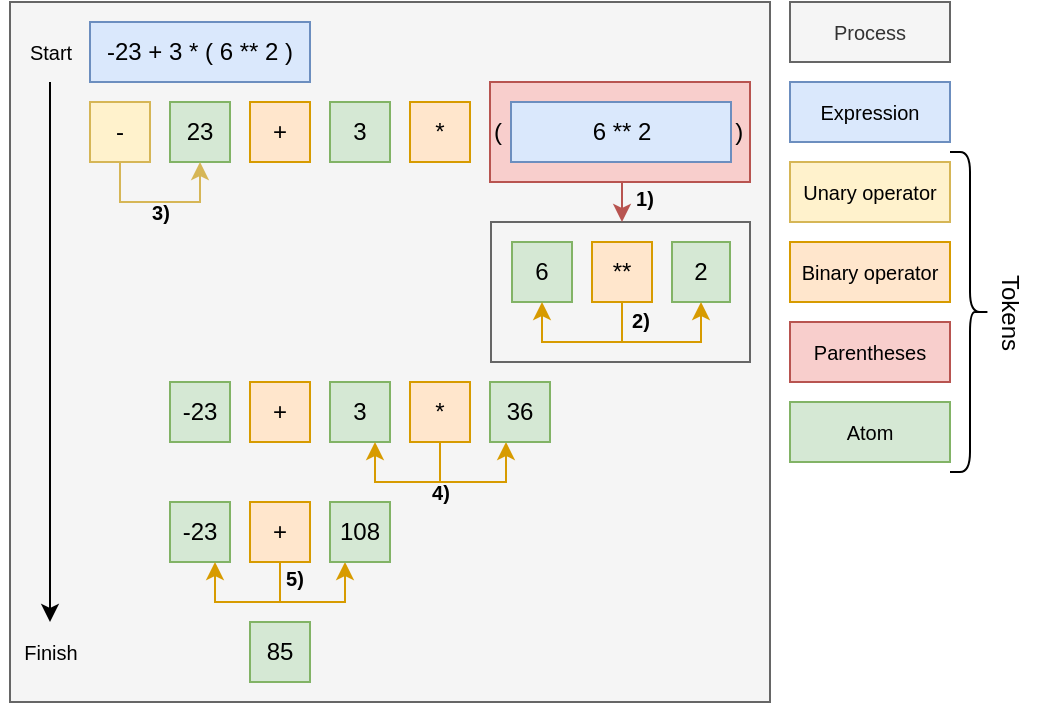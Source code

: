 <mxfile version="21.7.5" type="device">
  <diagram name="Page-1" id="NMJBawRN8JnzJrMokZnd">
    <mxGraphModel dx="877" dy="644" grid="1" gridSize="10" guides="1" tooltips="1" connect="1" arrows="1" fold="1" page="1" pageScale="1" pageWidth="827" pageHeight="1169" math="0" shadow="0">
      <root>
        <mxCell id="0" />
        <mxCell id="1" parent="0" />
        <mxCell id="mno6hQR_YxFKO-npf2fV-60" value="" style="rounded=0;whiteSpace=wrap;html=1;fillColor=#f5f5f5;fontColor=#333333;strokeColor=#666666;" parent="1" vertex="1">
          <mxGeometry x="40" y="40" width="380" height="350" as="geometry" />
        </mxCell>
        <mxCell id="mno6hQR_YxFKO-npf2fV-59" value="" style="rounded=0;whiteSpace=wrap;html=1;fillColor=#f5f5f5;fontColor=#333333;strokeColor=#666666;" parent="1" vertex="1">
          <mxGeometry x="280.5" y="150" width="129.5" height="70" as="geometry" />
        </mxCell>
        <mxCell id="mno6hQR_YxFKO-npf2fV-1" value="-23" style="rounded=0;whiteSpace=wrap;html=1;fillColor=#d5e8d4;strokeColor=#82b366;" parent="1" vertex="1">
          <mxGeometry x="120" y="230" width="30" height="30" as="geometry" />
        </mxCell>
        <mxCell id="mno6hQR_YxFKO-npf2fV-2" value="3" style="rounded=0;whiteSpace=wrap;html=1;fillColor=#d5e8d4;strokeColor=#82b366;" parent="1" vertex="1">
          <mxGeometry x="200" y="230" width="30" height="30" as="geometry" />
        </mxCell>
        <mxCell id="mno6hQR_YxFKO-npf2fV-5" value="+" style="rounded=0;whiteSpace=wrap;html=1;fillColor=#ffe6cc;strokeColor=#d79b00;" parent="1" vertex="1">
          <mxGeometry x="160" y="230" width="30" height="30" as="geometry" />
        </mxCell>
        <mxCell id="mno6hQR_YxFKO-npf2fV-52" style="edgeStyle=orthogonalEdgeStyle;rounded=0;orthogonalLoop=1;jettySize=auto;html=1;exitX=0.5;exitY=1;exitDx=0;exitDy=0;entryX=0.75;entryY=1;entryDx=0;entryDy=0;fillColor=#ffe6cc;strokeColor=#d79b00;" parent="1" source="mno6hQR_YxFKO-npf2fV-6" target="mno6hQR_YxFKO-npf2fV-2" edge="1">
          <mxGeometry relative="1" as="geometry">
            <Array as="points">
              <mxPoint x="255" y="280" />
              <mxPoint x="223" y="280" />
            </Array>
          </mxGeometry>
        </mxCell>
        <mxCell id="mno6hQR_YxFKO-npf2fV-53" style="edgeStyle=orthogonalEdgeStyle;rounded=0;orthogonalLoop=1;jettySize=auto;html=1;exitX=0.5;exitY=1;exitDx=0;exitDy=0;entryX=0.25;entryY=1;entryDx=0;entryDy=0;fillColor=#ffe6cc;strokeColor=#d79b00;" parent="1" source="mno6hQR_YxFKO-npf2fV-6" target="mno6hQR_YxFKO-npf2fV-27" edge="1">
          <mxGeometry relative="1" as="geometry">
            <mxPoint x="312.5" y="270" as="targetPoint" />
            <Array as="points">
              <mxPoint x="255" y="280" />
              <mxPoint x="288" y="280" />
              <mxPoint x="288" y="260" />
            </Array>
          </mxGeometry>
        </mxCell>
        <mxCell id="mno6hQR_YxFKO-npf2fV-6" value="*" style="rounded=0;whiteSpace=wrap;html=1;fillColor=#ffe6cc;strokeColor=#d79b00;" parent="1" vertex="1">
          <mxGeometry x="240" y="230" width="30" height="30" as="geometry" />
        </mxCell>
        <mxCell id="mno6hQR_YxFKO-npf2fV-12" value="Unary operator" style="rounded=0;whiteSpace=wrap;html=1;fillColor=#fff2cc;strokeColor=#d6b656;fontSize=10;" parent="1" vertex="1">
          <mxGeometry x="430" y="120" width="80" height="30" as="geometry" />
        </mxCell>
        <mxCell id="mno6hQR_YxFKO-npf2fV-13" value="Binary operator" style="rounded=0;whiteSpace=wrap;html=1;fillColor=#ffe6cc;strokeColor=#d79b00;fontSize=10;" parent="1" vertex="1">
          <mxGeometry x="430" y="160" width="80" height="30" as="geometry" />
        </mxCell>
        <mxCell id="mno6hQR_YxFKO-npf2fV-14" value="Parentheses" style="rounded=0;whiteSpace=wrap;html=1;align=center;fillColor=#f8cecc;strokeColor=#b85450;fontSize=10;" parent="1" vertex="1">
          <mxGeometry x="430" y="200" width="80" height="30" as="geometry" />
        </mxCell>
        <mxCell id="mno6hQR_YxFKO-npf2fV-15" value="Atom" style="rounded=0;whiteSpace=wrap;html=1;align=center;fillColor=#d5e8d4;strokeColor=#82b366;fontSize=10;" parent="1" vertex="1">
          <mxGeometry x="430" y="240" width="80" height="30" as="geometry" />
        </mxCell>
        <mxCell id="mno6hQR_YxFKO-npf2fV-25" value="Expression" style="rounded=0;whiteSpace=wrap;html=1;fillColor=#dae8fc;strokeColor=#6c8ebf;fontSize=10;" parent="1" vertex="1">
          <mxGeometry x="430" y="80" width="80" height="30" as="geometry" />
        </mxCell>
        <mxCell id="mno6hQR_YxFKO-npf2fV-26" value="-23 + 3 * ( 6 ** 2 )" style="rounded=0;whiteSpace=wrap;html=1;fillColor=#dae8fc;strokeColor=#6c8ebf;" parent="1" vertex="1">
          <mxGeometry x="80" y="50" width="110" height="30" as="geometry" />
        </mxCell>
        <mxCell id="mno6hQR_YxFKO-npf2fV-27" value="36" style="rounded=0;whiteSpace=wrap;html=1;fillColor=#d5e8d4;strokeColor=#82b366;" parent="1" vertex="1">
          <mxGeometry x="280" y="230" width="30" height="30" as="geometry" />
        </mxCell>
        <mxCell id="mno6hQR_YxFKO-npf2fV-58" style="edgeStyle=orthogonalEdgeStyle;rounded=0;orthogonalLoop=1;jettySize=auto;html=1;exitX=0.5;exitY=1;exitDx=0;exitDy=0;fillColor=#f8cecc;strokeColor=#b85450;" parent="1" source="mno6hQR_YxFKO-npf2fV-29" edge="1">
          <mxGeometry relative="1" as="geometry">
            <mxPoint x="346" y="150" as="targetPoint" />
          </mxGeometry>
        </mxCell>
        <mxCell id="mno6hQR_YxFKO-npf2fV-29" value="(&amp;nbsp; &amp;nbsp; &amp;nbsp; &amp;nbsp; &amp;nbsp; &amp;nbsp; &amp;nbsp; &amp;nbsp; &amp;nbsp; &amp;nbsp; &amp;nbsp; &amp;nbsp; &amp;nbsp; &amp;nbsp; &amp;nbsp; &amp;nbsp; &amp;nbsp; &amp;nbsp;)" style="rounded=0;whiteSpace=wrap;html=1;align=left;fillColor=#f8cecc;strokeColor=#b85450;" parent="1" vertex="1">
          <mxGeometry x="280" y="80" width="130" height="50" as="geometry" />
        </mxCell>
        <mxCell id="mno6hQR_YxFKO-npf2fV-30" value="23" style="rounded=0;whiteSpace=wrap;html=1;fillColor=#d5e8d4;strokeColor=#82b366;" parent="1" vertex="1">
          <mxGeometry x="120" y="90" width="30" height="30" as="geometry" />
        </mxCell>
        <mxCell id="mno6hQR_YxFKO-npf2fV-31" value="3" style="rounded=0;whiteSpace=wrap;html=1;fillColor=#d5e8d4;strokeColor=#82b366;" parent="1" vertex="1">
          <mxGeometry x="200" y="90" width="30" height="30" as="geometry" />
        </mxCell>
        <mxCell id="mno6hQR_YxFKO-npf2fV-32" value="6" style="rounded=0;whiteSpace=wrap;html=1;fillColor=#d5e8d4;strokeColor=#82b366;" parent="1" vertex="1">
          <mxGeometry x="291" y="160" width="30" height="30" as="geometry" />
        </mxCell>
        <mxCell id="mno6hQR_YxFKO-npf2fV-33" value="+" style="rounded=0;whiteSpace=wrap;html=1;fillColor=#ffe6cc;strokeColor=#d79b00;" parent="1" vertex="1">
          <mxGeometry x="160" y="90" width="30" height="30" as="geometry" />
        </mxCell>
        <mxCell id="mno6hQR_YxFKO-npf2fV-34" value="*" style="rounded=0;whiteSpace=wrap;html=1;fillColor=#ffe6cc;strokeColor=#d79b00;" parent="1" vertex="1">
          <mxGeometry x="240" y="90" width="30" height="30" as="geometry" />
        </mxCell>
        <mxCell id="mno6hQR_YxFKO-npf2fV-35" value="2" style="rounded=0;whiteSpace=wrap;html=1;fillColor=#d5e8d4;strokeColor=#82b366;" parent="1" vertex="1">
          <mxGeometry x="371" y="160" width="29" height="30" as="geometry" />
        </mxCell>
        <mxCell id="mno6hQR_YxFKO-npf2fV-54" style="edgeStyle=orthogonalEdgeStyle;rounded=0;orthogonalLoop=1;jettySize=auto;html=1;exitX=0.5;exitY=1;exitDx=0;exitDy=0;entryX=0.5;entryY=1;entryDx=0;entryDy=0;fillColor=#ffe6cc;strokeColor=#d79b00;" parent="1" source="mno6hQR_YxFKO-npf2fV-36" target="mno6hQR_YxFKO-npf2fV-32" edge="1">
          <mxGeometry relative="1" as="geometry" />
        </mxCell>
        <mxCell id="mno6hQR_YxFKO-npf2fV-55" style="edgeStyle=orthogonalEdgeStyle;rounded=0;orthogonalLoop=1;jettySize=auto;html=1;exitX=0.5;exitY=1;exitDx=0;exitDy=0;entryX=0.5;entryY=1;entryDx=0;entryDy=0;fillColor=#ffe6cc;strokeColor=#d79b00;" parent="1" source="mno6hQR_YxFKO-npf2fV-36" target="mno6hQR_YxFKO-npf2fV-35" edge="1">
          <mxGeometry relative="1" as="geometry">
            <Array as="points">
              <mxPoint x="346" y="210" />
              <mxPoint x="386" y="210" />
            </Array>
          </mxGeometry>
        </mxCell>
        <mxCell id="mno6hQR_YxFKO-npf2fV-36" value="**" style="rounded=0;whiteSpace=wrap;html=1;fillColor=#ffe6cc;strokeColor=#d79b00;" parent="1" vertex="1">
          <mxGeometry x="331" y="160" width="30" height="30" as="geometry" />
        </mxCell>
        <mxCell id="mno6hQR_YxFKO-npf2fV-37" value="-" style="rounded=0;whiteSpace=wrap;html=1;fillColor=#fff2cc;strokeColor=#d6b656;" parent="1" vertex="1">
          <mxGeometry x="80" y="90" width="30" height="30" as="geometry" />
        </mxCell>
        <mxCell id="mno6hQR_YxFKO-npf2fV-43" value="-23" style="rounded=0;whiteSpace=wrap;html=1;fillColor=#d5e8d4;strokeColor=#82b366;" parent="1" vertex="1">
          <mxGeometry x="120" y="290" width="30" height="30" as="geometry" />
        </mxCell>
        <mxCell id="mno6hQR_YxFKO-npf2fV-45" style="edgeStyle=orthogonalEdgeStyle;rounded=0;orthogonalLoop=1;jettySize=auto;html=1;exitX=0.5;exitY=1;exitDx=0;exitDy=0;entryX=0.75;entryY=1;entryDx=0;entryDy=0;fillColor=#ffe6cc;strokeColor=#d79b00;" parent="1" source="mno6hQR_YxFKO-npf2fV-47" target="mno6hQR_YxFKO-npf2fV-43" edge="1">
          <mxGeometry relative="1" as="geometry">
            <Array as="points">
              <mxPoint x="175" y="340" />
              <mxPoint x="143" y="340" />
            </Array>
          </mxGeometry>
        </mxCell>
        <mxCell id="mno6hQR_YxFKO-npf2fV-46" style="edgeStyle=orthogonalEdgeStyle;rounded=0;orthogonalLoop=1;jettySize=auto;html=1;exitX=0.5;exitY=1;exitDx=0;exitDy=0;entryX=0.25;entryY=1;entryDx=0;entryDy=0;fillColor=#ffe6cc;strokeColor=#d79b00;" parent="1" source="mno6hQR_YxFKO-npf2fV-47" edge="1">
          <mxGeometry relative="1" as="geometry">
            <Array as="points">
              <mxPoint x="175" y="340" />
              <mxPoint x="208" y="340" />
            </Array>
            <mxPoint x="207.5" y="320" as="targetPoint" />
          </mxGeometry>
        </mxCell>
        <mxCell id="mno6hQR_YxFKO-npf2fV-47" value="+" style="rounded=0;whiteSpace=wrap;html=1;fillColor=#ffe6cc;strokeColor=#d79b00;" parent="1" vertex="1">
          <mxGeometry x="160" y="290" width="30" height="30" as="geometry" />
        </mxCell>
        <mxCell id="mno6hQR_YxFKO-npf2fV-51" value="108" style="rounded=0;whiteSpace=wrap;html=1;fillColor=#d5e8d4;strokeColor=#82b366;" parent="1" vertex="1">
          <mxGeometry x="200" y="290" width="30" height="30" as="geometry" />
        </mxCell>
        <mxCell id="mno6hQR_YxFKO-npf2fV-56" style="edgeStyle=orthogonalEdgeStyle;rounded=0;orthogonalLoop=1;jettySize=auto;html=1;exitX=0.5;exitY=1;exitDx=0;exitDy=0;entryX=0.5;entryY=1;entryDx=0;entryDy=0;fillColor=#fff2cc;strokeColor=#d6b656;" parent="1" source="mno6hQR_YxFKO-npf2fV-37" target="mno6hQR_YxFKO-npf2fV-30" edge="1">
          <mxGeometry relative="1" as="geometry">
            <Array as="points">
              <mxPoint x="95" y="140" />
              <mxPoint x="135" y="140" />
            </Array>
            <mxPoint x="95" y="-30" as="sourcePoint" />
            <mxPoint x="128" y="-30" as="targetPoint" />
          </mxGeometry>
        </mxCell>
        <mxCell id="mno6hQR_YxFKO-npf2fV-57" value="6 ** 2" style="rounded=0;whiteSpace=wrap;html=1;fillColor=#dae8fc;strokeColor=#6c8ebf;" parent="1" vertex="1">
          <mxGeometry x="290.5" y="90" width="110" height="30" as="geometry" />
        </mxCell>
        <mxCell id="mno6hQR_YxFKO-npf2fV-61" value="85" style="rounded=0;whiteSpace=wrap;html=1;fillColor=#d5e8d4;strokeColor=#82b366;" parent="1" vertex="1">
          <mxGeometry x="160" y="350" width="30" height="30" as="geometry" />
        </mxCell>
        <mxCell id="mno6hQR_YxFKO-npf2fV-65" value="3)" style="text;html=1;align=center;verticalAlign=middle;resizable=0;points=[];autosize=1;strokeColor=none;fillColor=none;fontStyle=1;fontSize=10;" parent="1" vertex="1">
          <mxGeometry x="100" y="130" width="30" height="30" as="geometry" />
        </mxCell>
        <mxCell id="mno6hQR_YxFKO-npf2fV-67" value="1)" style="text;html=1;align=center;verticalAlign=middle;resizable=0;points=[];autosize=1;strokeColor=none;fillColor=none;fontStyle=1;fontSize=10;" parent="1" vertex="1">
          <mxGeometry x="342" y="123" width="30" height="30" as="geometry" />
        </mxCell>
        <mxCell id="mno6hQR_YxFKO-npf2fV-68" value="2)" style="text;html=1;align=center;verticalAlign=middle;resizable=0;points=[];autosize=1;strokeColor=none;fillColor=none;fontStyle=1;fontSize=10;" parent="1" vertex="1">
          <mxGeometry x="340" y="184" width="30" height="30" as="geometry" />
        </mxCell>
        <mxCell id="mno6hQR_YxFKO-npf2fV-69" value="4)" style="text;html=1;align=center;verticalAlign=middle;resizable=0;points=[];autosize=1;strokeColor=none;fillColor=none;fontStyle=1;fontSize=10;" parent="1" vertex="1">
          <mxGeometry x="240" y="270" width="30" height="30" as="geometry" />
        </mxCell>
        <mxCell id="mno6hQR_YxFKO-npf2fV-70" value="5)" style="text;html=1;align=center;verticalAlign=middle;resizable=0;points=[];autosize=1;strokeColor=none;fillColor=none;fontStyle=1;fontSize=10;" parent="1" vertex="1">
          <mxGeometry x="167" y="313" width="30" height="30" as="geometry" />
        </mxCell>
        <mxCell id="mno6hQR_YxFKO-npf2fV-73" value="Process" style="rounded=0;whiteSpace=wrap;html=1;fillColor=#f5f5f5;strokeColor=#666666;fontColor=#333333;fontSize=10;verticalAlign=middle;" parent="1" vertex="1">
          <mxGeometry x="430" y="40" width="80" height="30" as="geometry" />
        </mxCell>
        <mxCell id="mno6hQR_YxFKO-npf2fV-75" value="" style="endArrow=classic;html=1;rounded=0;" parent="1" edge="1">
          <mxGeometry width="50" height="50" relative="1" as="geometry">
            <mxPoint x="60" y="80" as="sourcePoint" />
            <mxPoint x="60" y="350" as="targetPoint" />
          </mxGeometry>
        </mxCell>
        <mxCell id="mno6hQR_YxFKO-npf2fV-76" value="Start" style="text;html=1;align=center;verticalAlign=middle;resizable=0;points=[];autosize=1;strokeColor=none;fillColor=none;fontSize=10;" parent="1" vertex="1">
          <mxGeometry x="40" y="50" width="40" height="30" as="geometry" />
        </mxCell>
        <mxCell id="mno6hQR_YxFKO-npf2fV-77" value="Finish" style="text;html=1;align=center;verticalAlign=middle;resizable=0;points=[];autosize=1;strokeColor=none;fillColor=none;fontSize=10;" parent="1" vertex="1">
          <mxGeometry x="35" y="350" width="50" height="30" as="geometry" />
        </mxCell>
        <mxCell id="Ct3hUm-DSvwcre1bIgu--1" value="" style="shape=curlyBracket;whiteSpace=wrap;html=1;rounded=1;flipH=1;labelPosition=right;verticalLabelPosition=middle;align=left;verticalAlign=middle;" vertex="1" parent="1">
          <mxGeometry x="510" y="115" width="20" height="160" as="geometry" />
        </mxCell>
        <mxCell id="Ct3hUm-DSvwcre1bIgu--2" value="Tokens" style="text;html=1;align=center;verticalAlign=middle;resizable=0;points=[];autosize=1;strokeColor=none;fillColor=none;rotation=90;" vertex="1" parent="1">
          <mxGeometry x="510" y="180" width="60" height="30" as="geometry" />
        </mxCell>
      </root>
    </mxGraphModel>
  </diagram>
</mxfile>
